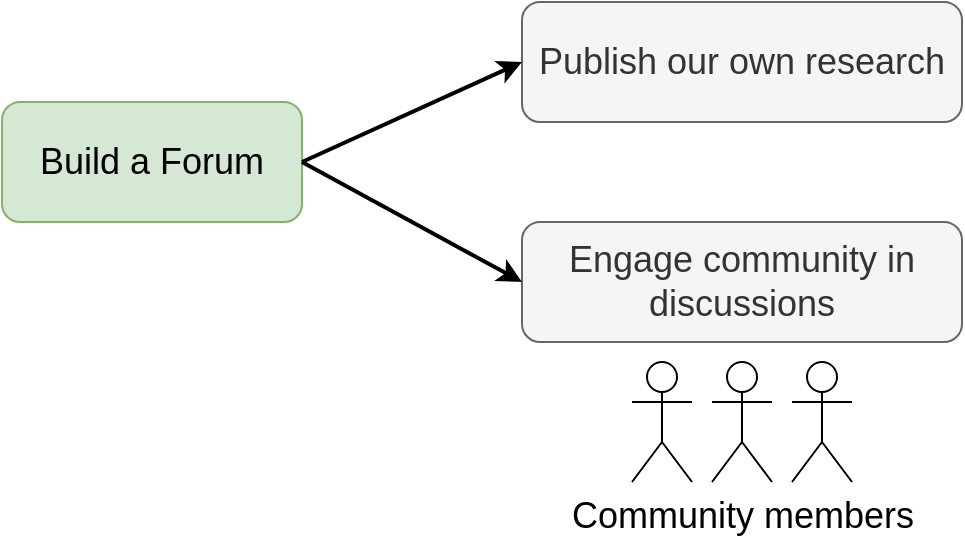 <mxfile version="20.3.6" type="github">
  <diagram id="UVyEzjZeW7t1hH5NRSwj" name="Page-1">
    <mxGraphModel dx="1018" dy="659" grid="1" gridSize="10" guides="1" tooltips="1" connect="1" arrows="1" fold="1" page="1" pageScale="1" pageWidth="850" pageHeight="1100" math="0" shadow="0">
      <root>
        <mxCell id="0" />
        <mxCell id="1" parent="0" />
        <mxCell id="6odyf6oBOMub9okKzpVn-1" value="&lt;font style=&quot;font-size: 18px;&quot;&gt;Build a Forum&lt;/font&gt;" style="rounded=1;whiteSpace=wrap;html=1;fillColor=#d5e8d4;strokeColor=#82b366;" vertex="1" parent="1">
          <mxGeometry x="30" y="330" width="150" height="60" as="geometry" />
        </mxCell>
        <mxCell id="6odyf6oBOMub9okKzpVn-10" value="&lt;span style=&quot;font-size: 18px;&quot;&gt;Publish our own research&lt;/span&gt;" style="rounded=1;whiteSpace=wrap;html=1;fillColor=#f5f5f5;fontColor=#333333;strokeColor=#666666;" vertex="1" parent="1">
          <mxGeometry x="290" y="280" width="220" height="60" as="geometry" />
        </mxCell>
        <mxCell id="6odyf6oBOMub9okKzpVn-12" value="&lt;span style=&quot;font-size: 18px;&quot;&gt;Engage community in discussions&lt;/span&gt;" style="rounded=1;whiteSpace=wrap;html=1;fillColor=#f5f5f5;fontColor=#333333;strokeColor=#666666;" vertex="1" parent="1">
          <mxGeometry x="290" y="390" width="220" height="60" as="geometry" />
        </mxCell>
        <mxCell id="6odyf6oBOMub9okKzpVn-13" value="" style="endArrow=classic;html=1;rounded=0;strokeWidth=2;fontSize=18;exitX=1;exitY=0.5;exitDx=0;exitDy=0;entryX=0;entryY=0.5;entryDx=0;entryDy=0;" edge="1" parent="1" source="6odyf6oBOMub9okKzpVn-1" target="6odyf6oBOMub9okKzpVn-10">
          <mxGeometry width="50" height="50" relative="1" as="geometry">
            <mxPoint x="400" y="330" as="sourcePoint" />
            <mxPoint x="450" y="280" as="targetPoint" />
          </mxGeometry>
        </mxCell>
        <mxCell id="6odyf6oBOMub9okKzpVn-14" value="" style="endArrow=classic;html=1;rounded=0;strokeWidth=2;fontSize=18;exitX=1;exitY=0.5;exitDx=0;exitDy=0;entryX=0;entryY=0.5;entryDx=0;entryDy=0;" edge="1" parent="1" source="6odyf6oBOMub9okKzpVn-1" target="6odyf6oBOMub9okKzpVn-12">
          <mxGeometry width="50" height="50" relative="1" as="geometry">
            <mxPoint x="190" y="370" as="sourcePoint" />
            <mxPoint x="300" y="320" as="targetPoint" />
          </mxGeometry>
        </mxCell>
        <mxCell id="6odyf6oBOMub9okKzpVn-15" value="Community members" style="shape=umlActor;verticalLabelPosition=bottom;verticalAlign=top;html=1;outlineConnect=0;fontSize=18;" vertex="1" parent="1">
          <mxGeometry x="385" y="460" width="30" height="60" as="geometry" />
        </mxCell>
        <mxCell id="6odyf6oBOMub9okKzpVn-17" value="" style="shape=umlActor;verticalLabelPosition=bottom;verticalAlign=top;html=1;outlineConnect=0;fontSize=18;" vertex="1" parent="1">
          <mxGeometry x="345" y="460" width="30" height="60" as="geometry" />
        </mxCell>
        <mxCell id="6odyf6oBOMub9okKzpVn-19" value="" style="shape=umlActor;verticalLabelPosition=bottom;verticalAlign=top;html=1;outlineConnect=0;fontSize=18;" vertex="1" parent="1">
          <mxGeometry x="425" y="460" width="30" height="60" as="geometry" />
        </mxCell>
      </root>
    </mxGraphModel>
  </diagram>
</mxfile>
